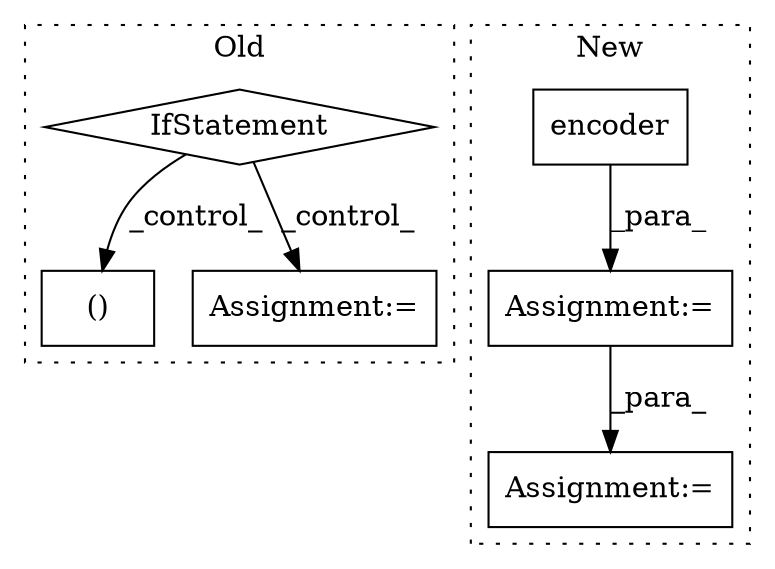 digraph G {
subgraph cluster0 {
1 [label="IfStatement" a="25" s="27673,27691" l="4,2" shape="diamond"];
4 [label="()" a="106" s="27786" l="23" shape="box"];
6 [label="Assignment:=" a="7" s="27709" l="1" shape="box"];
label = "Old";
style="dotted";
}
subgraph cluster1 {
2 [label="encoder" a="32" s="12165,12207" l="8,1" shape="box"];
3 [label="Assignment:=" a="7" s="12281" l="1" shape="box"];
5 [label="Assignment:=" a="7" s="12159" l="1" shape="box"];
label = "New";
style="dotted";
}
1 -> 4 [label="_control_"];
1 -> 6 [label="_control_"];
2 -> 5 [label="_para_"];
5 -> 3 [label="_para_"];
}